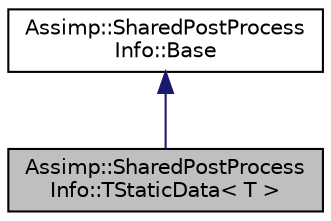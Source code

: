 digraph "Assimp::SharedPostProcessInfo::TStaticData&lt; T &gt;"
{
  edge [fontname="Helvetica",fontsize="10",labelfontname="Helvetica",labelfontsize="10"];
  node [fontname="Helvetica",fontsize="10",shape=record];
  Node1 [label="Assimp::SharedPostProcess\lInfo::TStaticData\< T \>",height=0.2,width=0.4,color="black", fillcolor="grey75", style="filled", fontcolor="black"];
  Node2 -> Node1 [dir="back",color="midnightblue",fontsize="10",style="solid",fontname="Helvetica"];
  Node2 [label="Assimp::SharedPostProcess\lInfo::Base",height=0.2,width=0.4,color="black", fillcolor="white", style="filled",URL="$struct_assimp_1_1_shared_post_process_info_1_1_base.html"];
}

